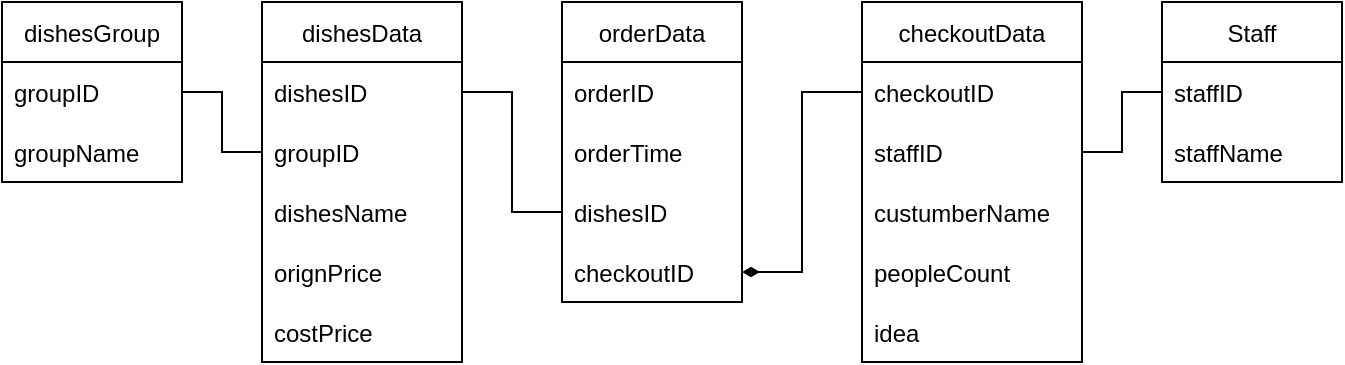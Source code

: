 <mxfile version="16.5.6" type="device"><diagram name="Page-1" id="2ca16b54-16f6-2749-3443-fa8db7711227"><mxGraphModel dx="903" dy="476" grid="1" gridSize="10" guides="1" tooltips="1" connect="1" arrows="1" fold="1" page="1" pageScale="1" pageWidth="1100" pageHeight="850" background="none" math="0" shadow="0"><root><mxCell id="0"/><mxCell id="1" parent="0"/><mxCell id="5eFGpbxZQR10mjxxtkug-22" value="Staff" style="swimlane;fontStyle=0;childLayout=stackLayout;horizontal=1;startSize=30;horizontalStack=0;resizeParent=1;resizeParentMax=0;resizeLast=0;collapsible=1;marginBottom=0;" vertex="1" parent="1"><mxGeometry x="890" y="260" width="90" height="90" as="geometry"/></mxCell><mxCell id="5eFGpbxZQR10mjxxtkug-23" value="staffID" style="text;strokeColor=none;fillColor=none;align=left;verticalAlign=middle;spacingLeft=4;spacingRight=4;overflow=hidden;points=[[0,0.5],[1,0.5]];portConstraint=eastwest;rotatable=0;" vertex="1" parent="5eFGpbxZQR10mjxxtkug-22"><mxGeometry y="30" width="90" height="30" as="geometry"/></mxCell><mxCell id="5eFGpbxZQR10mjxxtkug-25" value="staffName" style="text;strokeColor=none;fillColor=none;align=left;verticalAlign=middle;spacingLeft=4;spacingRight=4;overflow=hidden;points=[[0,0.5],[1,0.5]];portConstraint=eastwest;rotatable=0;" vertex="1" parent="5eFGpbxZQR10mjxxtkug-22"><mxGeometry y="60" width="90" height="30" as="geometry"/></mxCell><mxCell id="5eFGpbxZQR10mjxxtkug-26" value="dishesData" style="swimlane;fontStyle=0;childLayout=stackLayout;horizontal=1;startSize=30;horizontalStack=0;resizeParent=1;resizeParentMax=0;resizeLast=0;collapsible=1;marginBottom=0;" vertex="1" parent="1"><mxGeometry x="440" y="260" width="100" height="180" as="geometry"/></mxCell><mxCell id="5eFGpbxZQR10mjxxtkug-32" value="dishesID" style="text;strokeColor=none;fillColor=none;align=left;verticalAlign=middle;spacingLeft=4;spacingRight=4;overflow=hidden;points=[[0,0.5],[1,0.5]];portConstraint=eastwest;rotatable=0;" vertex="1" parent="5eFGpbxZQR10mjxxtkug-26"><mxGeometry y="30" width="100" height="30" as="geometry"/></mxCell><mxCell id="5eFGpbxZQR10mjxxtkug-40" value="groupID" style="text;strokeColor=none;fillColor=none;align=left;verticalAlign=middle;spacingLeft=4;spacingRight=4;overflow=hidden;points=[[0,0.5],[1,0.5]];portConstraint=eastwest;rotatable=0;" vertex="1" parent="5eFGpbxZQR10mjxxtkug-26"><mxGeometry y="60" width="100" height="30" as="geometry"/></mxCell><mxCell id="5eFGpbxZQR10mjxxtkug-39" value="dishesName" style="text;strokeColor=none;fillColor=none;align=left;verticalAlign=middle;spacingLeft=4;spacingRight=4;overflow=hidden;points=[[0,0.5],[1,0.5]];portConstraint=eastwest;rotatable=0;" vertex="1" parent="5eFGpbxZQR10mjxxtkug-26"><mxGeometry y="90" width="100" height="30" as="geometry"/></mxCell><mxCell id="5eFGpbxZQR10mjxxtkug-38" value="orignPrice" style="text;strokeColor=none;fillColor=none;align=left;verticalAlign=middle;spacingLeft=4;spacingRight=4;overflow=hidden;points=[[0,0.5],[1,0.5]];portConstraint=eastwest;rotatable=0;" vertex="1" parent="5eFGpbxZQR10mjxxtkug-26"><mxGeometry y="120" width="100" height="30" as="geometry"/></mxCell><mxCell id="5eFGpbxZQR10mjxxtkug-37" value="costPrice" style="text;strokeColor=none;fillColor=none;align=left;verticalAlign=middle;spacingLeft=4;spacingRight=4;overflow=hidden;points=[[0,0.5],[1,0.5]];portConstraint=eastwest;rotatable=0;" vertex="1" parent="5eFGpbxZQR10mjxxtkug-26"><mxGeometry y="150" width="100" height="30" as="geometry"/></mxCell><mxCell id="5eFGpbxZQR10mjxxtkug-29" value="dishesGroup" style="swimlane;fontStyle=0;childLayout=stackLayout;horizontal=1;startSize=30;horizontalStack=0;resizeParent=1;resizeParentMax=0;resizeLast=0;collapsible=1;marginBottom=0;" vertex="1" parent="1"><mxGeometry x="310" y="260" width="90" height="90" as="geometry"/></mxCell><mxCell id="5eFGpbxZQR10mjxxtkug-34" value="groupID" style="text;strokeColor=none;fillColor=none;align=left;verticalAlign=middle;spacingLeft=4;spacingRight=4;overflow=hidden;points=[[0,0.5],[1,0.5]];portConstraint=eastwest;rotatable=0;" vertex="1" parent="5eFGpbxZQR10mjxxtkug-29"><mxGeometry y="30" width="90" height="30" as="geometry"/></mxCell><mxCell id="5eFGpbxZQR10mjxxtkug-41" value="groupName" style="text;strokeColor=none;fillColor=none;align=left;verticalAlign=middle;spacingLeft=4;spacingRight=4;overflow=hidden;points=[[0,0.5],[1,0.5]];portConstraint=eastwest;rotatable=0;" vertex="1" parent="5eFGpbxZQR10mjxxtkug-29"><mxGeometry y="60" width="90" height="30" as="geometry"/></mxCell><mxCell id="5eFGpbxZQR10mjxxtkug-30" value="orderData" style="swimlane;fontStyle=0;childLayout=stackLayout;horizontal=1;startSize=30;horizontalStack=0;resizeParent=1;resizeParentMax=0;resizeLast=0;collapsible=1;marginBottom=0;" vertex="1" parent="1"><mxGeometry x="590" y="260" width="90" height="150" as="geometry"/></mxCell><mxCell id="5eFGpbxZQR10mjxxtkug-36" value="orderID" style="text;strokeColor=none;fillColor=none;align=left;verticalAlign=middle;spacingLeft=4;spacingRight=4;overflow=hidden;points=[[0,0.5],[1,0.5]];portConstraint=eastwest;rotatable=0;" vertex="1" parent="5eFGpbxZQR10mjxxtkug-30"><mxGeometry y="30" width="90" height="30" as="geometry"/></mxCell><mxCell id="5eFGpbxZQR10mjxxtkug-54" value="orderTime" style="text;strokeColor=none;fillColor=none;align=left;verticalAlign=middle;spacingLeft=4;spacingRight=4;overflow=hidden;points=[[0,0.5],[1,0.5]];portConstraint=eastwest;rotatable=0;" vertex="1" parent="5eFGpbxZQR10mjxxtkug-30"><mxGeometry y="60" width="90" height="30" as="geometry"/></mxCell><mxCell id="5eFGpbxZQR10mjxxtkug-52" value="dishesID" style="text;strokeColor=none;fillColor=none;align=left;verticalAlign=middle;spacingLeft=4;spacingRight=4;overflow=hidden;points=[[0,0.5],[1,0.5]];portConstraint=eastwest;rotatable=0;" vertex="1" parent="5eFGpbxZQR10mjxxtkug-30"><mxGeometry y="90" width="90" height="30" as="geometry"/></mxCell><mxCell id="5eFGpbxZQR10mjxxtkug-51" value="checkoutID" style="text;strokeColor=none;fillColor=none;align=left;verticalAlign=middle;spacingLeft=4;spacingRight=4;overflow=hidden;points=[[0,0.5],[1,0.5]];portConstraint=eastwest;rotatable=0;" vertex="1" parent="5eFGpbxZQR10mjxxtkug-30"><mxGeometry y="120" width="90" height="30" as="geometry"/></mxCell><mxCell id="5eFGpbxZQR10mjxxtkug-31" value="checkoutData" style="swimlane;fontStyle=0;childLayout=stackLayout;horizontal=1;startSize=30;horizontalStack=0;resizeParent=1;resizeParentMax=0;resizeLast=0;collapsible=1;marginBottom=0;" vertex="1" parent="1"><mxGeometry x="740" y="260" width="110" height="180" as="geometry"/></mxCell><mxCell id="5eFGpbxZQR10mjxxtkug-35" value="checkoutID" style="text;strokeColor=none;fillColor=none;align=left;verticalAlign=middle;spacingLeft=4;spacingRight=4;overflow=hidden;points=[[0,0.5],[1,0.5]];portConstraint=eastwest;rotatable=0;" vertex="1" parent="5eFGpbxZQR10mjxxtkug-31"><mxGeometry y="30" width="110" height="30" as="geometry"/></mxCell><mxCell id="5eFGpbxZQR10mjxxtkug-47" value="staffID" style="text;strokeColor=none;fillColor=none;align=left;verticalAlign=middle;spacingLeft=4;spacingRight=4;overflow=hidden;points=[[0,0.5],[1,0.5]];portConstraint=eastwest;rotatable=0;" vertex="1" parent="5eFGpbxZQR10mjxxtkug-31"><mxGeometry y="60" width="110" height="30" as="geometry"/></mxCell><mxCell id="5eFGpbxZQR10mjxxtkug-46" value="custumberName" style="text;strokeColor=none;fillColor=none;align=left;verticalAlign=middle;spacingLeft=4;spacingRight=4;overflow=hidden;points=[[0,0.5],[1,0.5]];portConstraint=eastwest;rotatable=0;" vertex="1" parent="5eFGpbxZQR10mjxxtkug-31"><mxGeometry y="90" width="110" height="30" as="geometry"/></mxCell><mxCell id="5eFGpbxZQR10mjxxtkug-45" value="peopleCount" style="text;strokeColor=none;fillColor=none;align=left;verticalAlign=middle;spacingLeft=4;spacingRight=4;overflow=hidden;points=[[0,0.5],[1,0.5]];portConstraint=eastwest;rotatable=0;" vertex="1" parent="5eFGpbxZQR10mjxxtkug-31"><mxGeometry y="120" width="110" height="30" as="geometry"/></mxCell><mxCell id="5eFGpbxZQR10mjxxtkug-44" value="idea" style="text;strokeColor=none;fillColor=none;align=left;verticalAlign=middle;spacingLeft=4;spacingRight=4;overflow=hidden;points=[[0,0.5],[1,0.5]];portConstraint=eastwest;rotatable=0;" vertex="1" parent="5eFGpbxZQR10mjxxtkug-31"><mxGeometry y="150" width="110" height="30" as="geometry"/></mxCell><mxCell id="5eFGpbxZQR10mjxxtkug-48" style="edgeStyle=orthogonalEdgeStyle;rounded=0;orthogonalLoop=1;jettySize=auto;html=1;exitX=1;exitY=0.5;exitDx=0;exitDy=0;entryX=0;entryY=0.5;entryDx=0;entryDy=0;endArrow=none;endFill=0;" edge="1" parent="1" source="5eFGpbxZQR10mjxxtkug-34" target="5eFGpbxZQR10mjxxtkug-40"><mxGeometry relative="1" as="geometry"><Array as="points"><mxPoint x="420" y="305"/><mxPoint x="420" y="335"/></Array></mxGeometry></mxCell><mxCell id="5eFGpbxZQR10mjxxtkug-55" style="edgeStyle=orthogonalEdgeStyle;rounded=0;orthogonalLoop=1;jettySize=auto;html=1;exitX=0;exitY=0.5;exitDx=0;exitDy=0;entryX=1;entryY=0.5;entryDx=0;entryDy=0;endArrow=none;endFill=0;" edge="1" parent="1" source="5eFGpbxZQR10mjxxtkug-52" target="5eFGpbxZQR10mjxxtkug-32"><mxGeometry relative="1" as="geometry"/></mxCell><mxCell id="5eFGpbxZQR10mjxxtkug-56" style="edgeStyle=orthogonalEdgeStyle;rounded=0;orthogonalLoop=1;jettySize=auto;html=1;exitX=1;exitY=0.5;exitDx=0;exitDy=0;entryX=0;entryY=0.5;entryDx=0;entryDy=0;endArrow=none;endFill=0;startArrow=diamondThin;startFill=1;" edge="1" parent="1" source="5eFGpbxZQR10mjxxtkug-51" target="5eFGpbxZQR10mjxxtkug-35"><mxGeometry relative="1" as="geometry"/></mxCell><mxCell id="5eFGpbxZQR10mjxxtkug-57" style="edgeStyle=orthogonalEdgeStyle;rounded=0;orthogonalLoop=1;jettySize=auto;html=1;entryX=0;entryY=0.5;entryDx=0;entryDy=0;endArrow=none;endFill=0;exitX=1;exitY=0.5;exitDx=0;exitDy=0;" edge="1" parent="1" source="5eFGpbxZQR10mjxxtkug-47" target="5eFGpbxZQR10mjxxtkug-23"><mxGeometry relative="1" as="geometry"><Array as="points"><mxPoint x="870" y="335"/><mxPoint x="870" y="305"/></Array></mxGeometry></mxCell></root></mxGraphModel></diagram></mxfile>